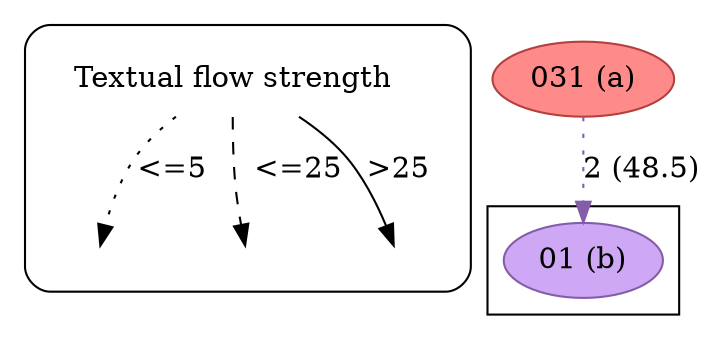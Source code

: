 strict digraph  {
	node [label="\N"];
	subgraph cluster_legend {
		graph [style=rounded];
		leg_s		 [label="Textual flow strength",
			shape=plaintext];
		leg_e1		 [fixedsize=True,
			height=0.2,
			label="",
			style=invis];
		leg_s -> leg_e1		 [label="<=5  ",
			style=dotted];
		leg_e2		 [fixedsize=True,
			height=0.2,
			label="",
			style=invis];
		leg_s -> leg_e2		 [label="  <=25",
			style=dashed];
		leg_e3		 [fixedsize=True,
			height=0.2,
			label="",
			style=invis];
		leg_s -> leg_e3		 [label=">25",
			style=solid];
	}
	subgraph cluster_reading {
		01		 [color="#835da9",
			fillcolor="#CEA8F4",
			label="01 (b)",
			style=filled];
	}
	031	 [color="#b43f3f",
		fillcolor="#FF8A8A",
		label="031 (a)",
		style=filled];
	031 -> 01	 [color="#835da9",
		label="2 (48.5)",
		style=dotted];
}

